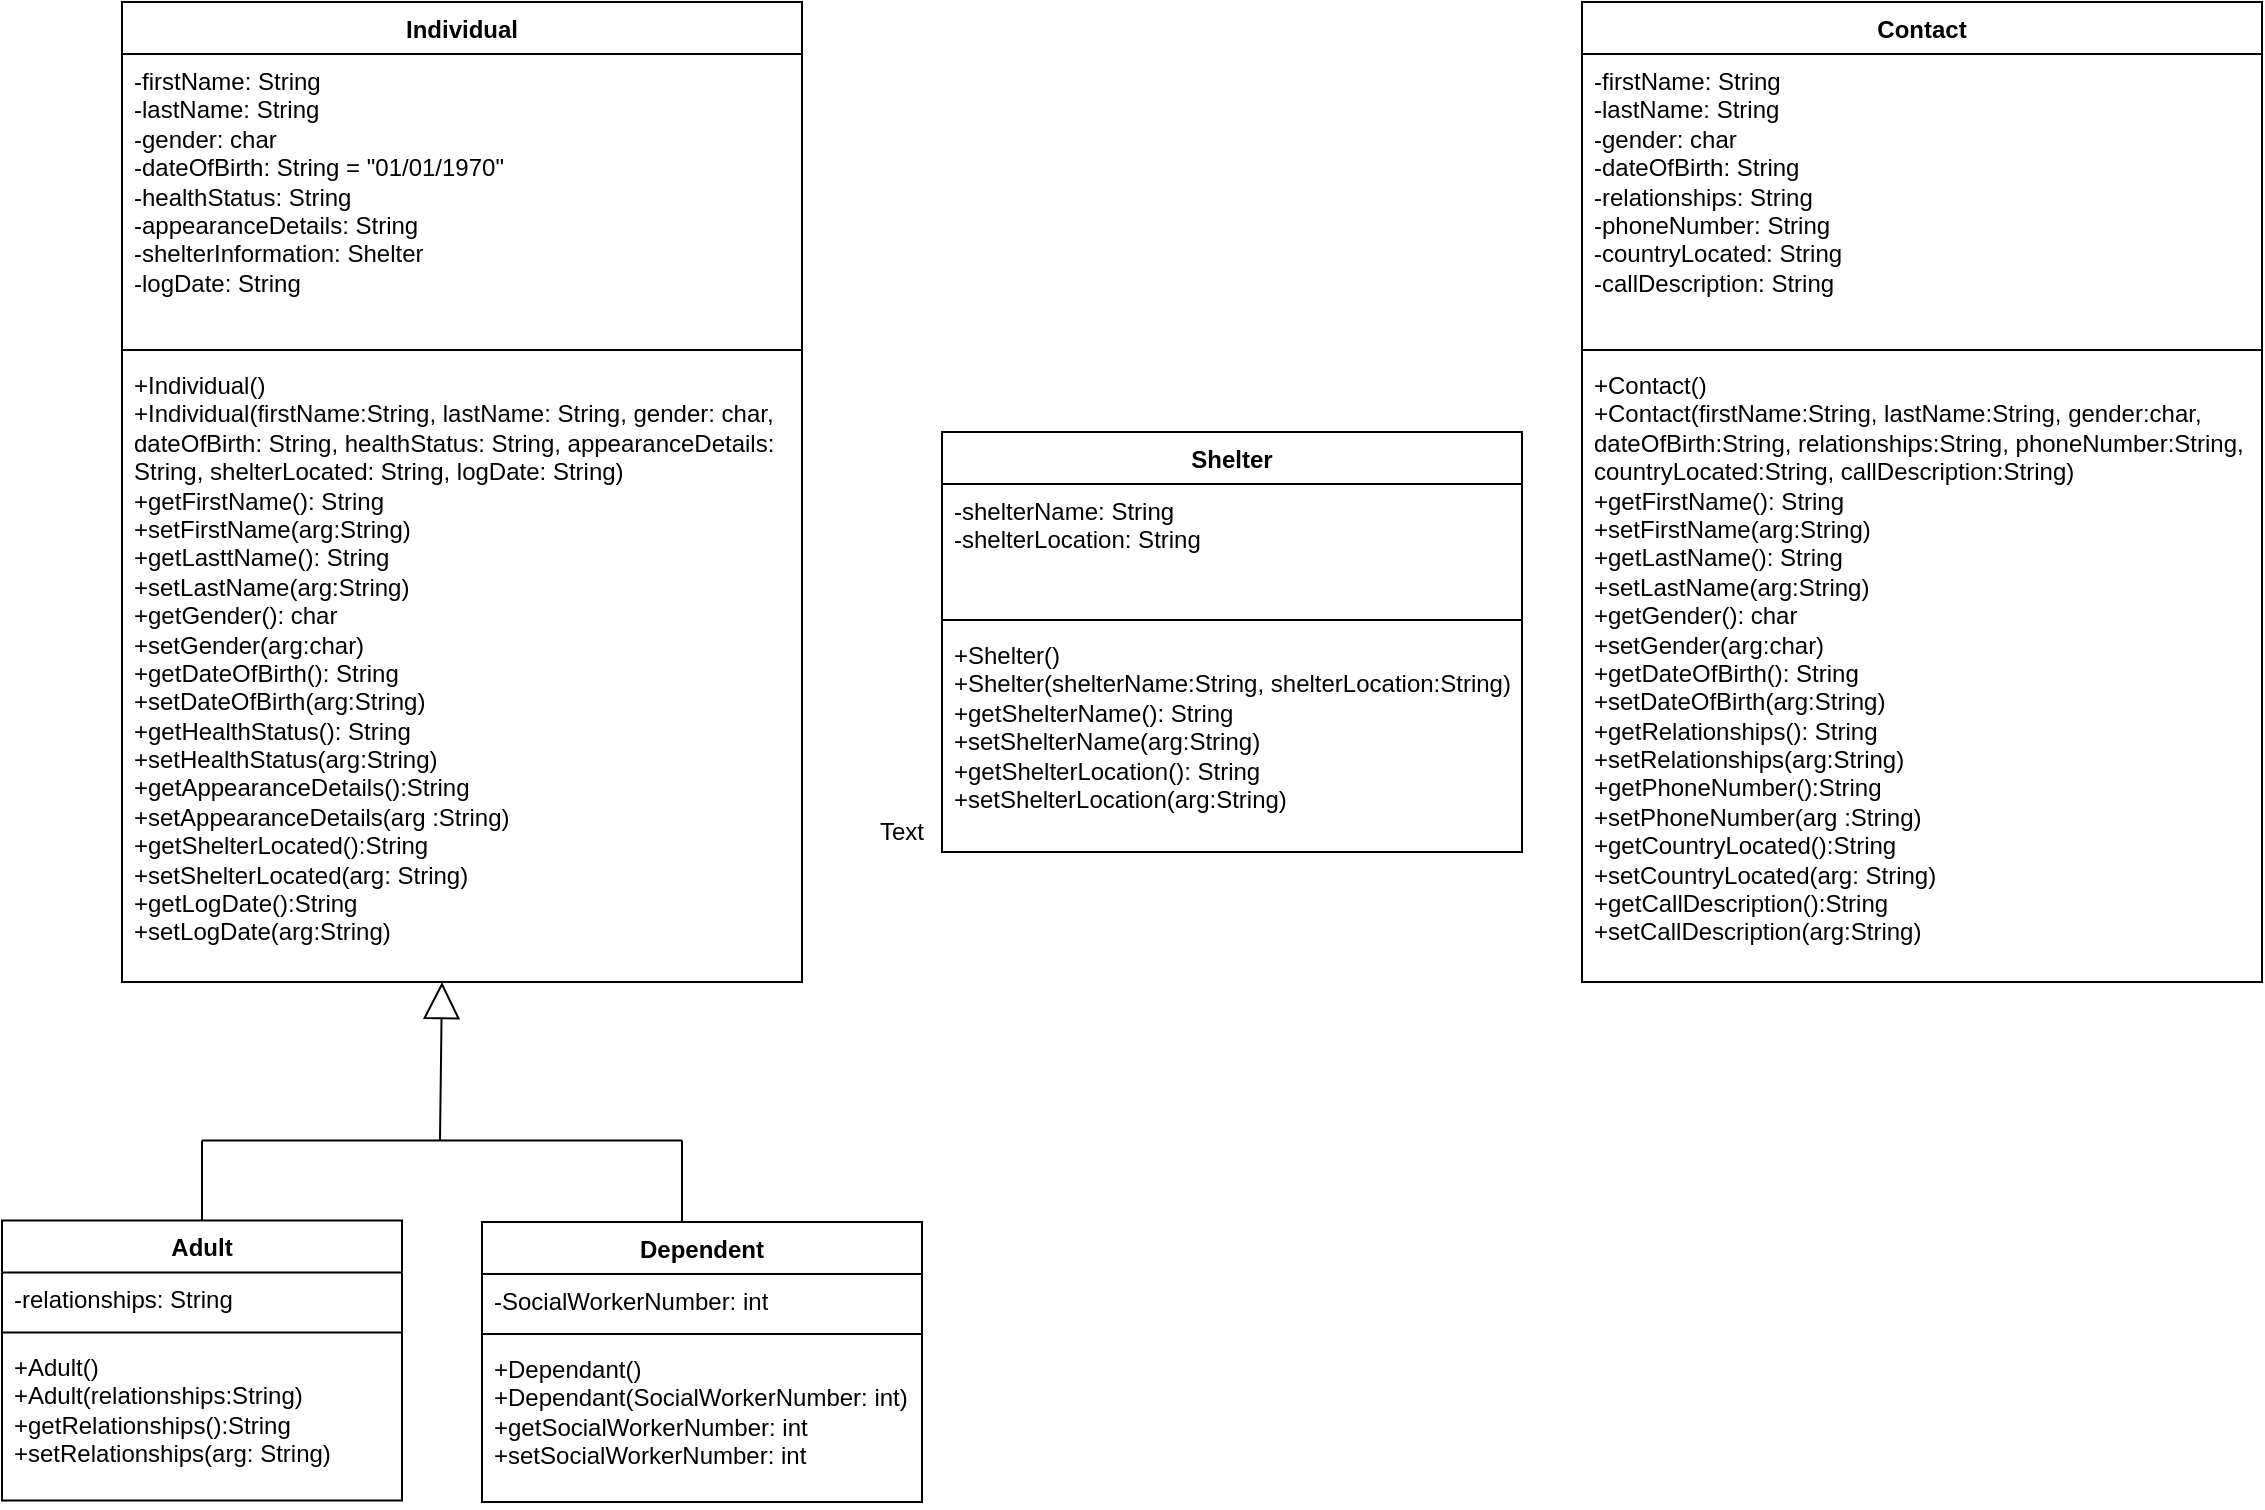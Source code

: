 <mxfile version="26.0.10">
  <diagram name="Page-1" id="2YBvvXClWsGukQMizWep">
    <mxGraphModel dx="984" dy="1759" grid="1" gridSize="10" guides="1" tooltips="1" connect="1" arrows="1" fold="1" page="1" pageScale="1" pageWidth="850" pageHeight="1100" math="0" shadow="0">
      <root>
        <mxCell id="0" />
        <mxCell id="1" parent="0" />
        <mxCell id="MXdK9neix7-4rawSYrGm-1" value="Individual" style="swimlane;fontStyle=1;align=center;verticalAlign=top;childLayout=stackLayout;horizontal=1;startSize=26;horizontalStack=0;resizeParent=1;resizeParentMax=0;resizeLast=0;collapsible=1;marginBottom=0;whiteSpace=wrap;html=1;" parent="1" vertex="1">
          <mxGeometry x="80" y="-220" width="340" height="490" as="geometry" />
        </mxCell>
        <mxCell id="MXdK9neix7-4rawSYrGm-2" value="-firstName: String&lt;div&gt;-lastName: String&lt;/div&gt;&lt;div&gt;-gender: char&lt;/div&gt;&lt;div&gt;-dateOfBirth: String = &quot;01/01/1970&quot;&lt;/div&gt;&lt;div&gt;-healthStatus: String&lt;/div&gt;&lt;div&gt;-appearanceDetails: String&lt;/div&gt;&lt;div&gt;-shelterInformation: Shelter&lt;/div&gt;&lt;div&gt;-logDate: String&lt;/div&gt;&lt;div&gt;&lt;br&gt;&lt;/div&gt;&lt;div&gt;&lt;br&gt;&lt;/div&gt;" style="text;strokeColor=none;fillColor=none;align=left;verticalAlign=top;spacingLeft=4;spacingRight=4;overflow=hidden;rotatable=0;points=[[0,0.5],[1,0.5]];portConstraint=eastwest;whiteSpace=wrap;html=1;" parent="MXdK9neix7-4rawSYrGm-1" vertex="1">
          <mxGeometry y="26" width="340" height="144" as="geometry" />
        </mxCell>
        <mxCell id="MXdK9neix7-4rawSYrGm-3" value="" style="line;strokeWidth=1;fillColor=none;align=left;verticalAlign=middle;spacingTop=-1;spacingLeft=3;spacingRight=3;rotatable=0;labelPosition=right;points=[];portConstraint=eastwest;strokeColor=inherit;" parent="MXdK9neix7-4rawSYrGm-1" vertex="1">
          <mxGeometry y="170" width="340" height="8" as="geometry" />
        </mxCell>
        <mxCell id="MXdK9neix7-4rawSYrGm-4" value="&lt;div&gt;+Individual()&lt;/div&gt;&lt;div&gt;+Individual(firstName:String, lastName: String, gender: char, dateOfBirth: String, healthStatus: String, appearanceDetails: String, shelterLocated: String, logDate: String)&lt;/div&gt;+getFirstName(): String&lt;div&gt;+setFirstName(arg:String)&lt;/div&gt;&lt;div&gt;+getLasttName(): String&lt;div&gt;+setLastName(arg:String)&lt;/div&gt;&lt;div&gt;+getGender(): char&lt;div&gt;+setGender(arg:char)&lt;/div&gt;&lt;div&gt;+getDateOfBirth(): String&lt;div&gt;+setDateOfBirth(arg:String)&lt;/div&gt;&lt;div&gt;+getHealthStatus(): String&lt;div&gt;+setHealthStatus(arg:String)&lt;/div&gt;&lt;div&gt;+getAppearanceDetails():String&lt;/div&gt;&lt;div&gt;+setAppearanceDetails(arg&amp;nbsp;&lt;span style=&quot;background-color: transparent; color: light-dark(rgb(0, 0, 0), rgb(255, 255, 255));&quot;&gt;:String&lt;/span&gt;&lt;span style=&quot;background-color: transparent; color: light-dark(rgb(0, 0, 0), rgb(255, 255, 255));&quot;&gt;)&lt;/span&gt;&lt;/div&gt;&lt;div&gt;+getShelterLocated():String&lt;/div&gt;&lt;div&gt;+setShelterLocated(arg: String)&lt;/div&gt;&lt;div&gt;+getLogDate():String&lt;/div&gt;&lt;div&gt;+setLogDate(arg:String)&lt;/div&gt;&lt;div&gt;&lt;br&gt;&lt;/div&gt;&lt;div&gt;&lt;br&gt;&lt;/div&gt;&lt;/div&gt;&lt;div&gt;&lt;br&gt;&lt;/div&gt;&lt;/div&gt;&lt;/div&gt;&lt;div&gt;&lt;br&gt;&lt;/div&gt;&lt;/div&gt;" style="text;strokeColor=none;fillColor=none;align=left;verticalAlign=top;spacingLeft=4;spacingRight=4;overflow=hidden;rotatable=0;points=[[0,0.5],[1,0.5]];portConstraint=eastwest;whiteSpace=wrap;html=1;" parent="MXdK9neix7-4rawSYrGm-1" vertex="1">
          <mxGeometry y="178" width="340" height="312" as="geometry" />
        </mxCell>
        <mxCell id="MXdK9neix7-4rawSYrGm-8" value="" style="endArrow=block;endSize=16;endFill=0;html=1;rounded=0;" parent="1" edge="1">
          <mxGeometry width="160" relative="1" as="geometry">
            <mxPoint x="239" y="349.23" as="sourcePoint" />
            <mxPoint x="240" y="270" as="targetPoint" />
          </mxGeometry>
        </mxCell>
        <mxCell id="MXdK9neix7-4rawSYrGm-12" value="Adult" style="swimlane;fontStyle=1;align=center;verticalAlign=top;childLayout=stackLayout;horizontal=1;startSize=26;horizontalStack=0;resizeParent=1;resizeParentMax=0;resizeLast=0;collapsible=1;marginBottom=0;whiteSpace=wrap;html=1;" parent="1" vertex="1">
          <mxGeometry x="20" y="389.23" width="200" height="140" as="geometry" />
        </mxCell>
        <mxCell id="MXdK9neix7-4rawSYrGm-13" value="-relationships: String" style="text;strokeColor=none;fillColor=none;align=left;verticalAlign=top;spacingLeft=4;spacingRight=4;overflow=hidden;rotatable=0;points=[[0,0.5],[1,0.5]];portConstraint=eastwest;whiteSpace=wrap;html=1;" parent="MXdK9neix7-4rawSYrGm-12" vertex="1">
          <mxGeometry y="26" width="200" height="26" as="geometry" />
        </mxCell>
        <mxCell id="MXdK9neix7-4rawSYrGm-14" value="" style="line;strokeWidth=1;fillColor=none;align=left;verticalAlign=middle;spacingTop=-1;spacingLeft=3;spacingRight=3;rotatable=0;labelPosition=right;points=[];portConstraint=eastwest;strokeColor=inherit;" parent="MXdK9neix7-4rawSYrGm-12" vertex="1">
          <mxGeometry y="52" width="200" height="8" as="geometry" />
        </mxCell>
        <mxCell id="MXdK9neix7-4rawSYrGm-15" value="+Adult()&lt;div&gt;+Adult(relationships:String&lt;span style=&quot;background-color: transparent; color: light-dark(rgb(0, 0, 0), rgb(255, 255, 255));&quot;&gt;)&lt;/span&gt;&lt;/div&gt;&lt;div&gt;&lt;div&gt;+getRelationships():String&lt;div&gt;+setRelationships(arg: String)&lt;/div&gt;&lt;/div&gt;&lt;/div&gt;" style="text;strokeColor=none;fillColor=none;align=left;verticalAlign=top;spacingLeft=4;spacingRight=4;overflow=hidden;rotatable=0;points=[[0,0.5],[1,0.5]];portConstraint=eastwest;whiteSpace=wrap;html=1;" parent="MXdK9neix7-4rawSYrGm-12" vertex="1">
          <mxGeometry y="60" width="200" height="80" as="geometry" />
        </mxCell>
        <mxCell id="MXdK9neix7-4rawSYrGm-16" value="" style="endArrow=none;html=1;rounded=0;" parent="1" edge="1">
          <mxGeometry width="50" height="50" relative="1" as="geometry">
            <mxPoint x="240" y="349.23" as="sourcePoint" />
            <mxPoint x="120" y="349.23" as="targetPoint" />
          </mxGeometry>
        </mxCell>
        <mxCell id="MXdK9neix7-4rawSYrGm-17" value="" style="endArrow=none;html=1;rounded=0;" parent="1" edge="1">
          <mxGeometry width="50" height="50" relative="1" as="geometry">
            <mxPoint x="360" y="349.23" as="sourcePoint" />
            <mxPoint x="240" y="349.23" as="targetPoint" />
          </mxGeometry>
        </mxCell>
        <mxCell id="MXdK9neix7-4rawSYrGm-18" value="" style="endArrow=none;html=1;rounded=0;exitX=0.5;exitY=0;exitDx=0;exitDy=0;" parent="1" source="MXdK9neix7-4rawSYrGm-12" edge="1">
          <mxGeometry width="50" height="50" relative="1" as="geometry">
            <mxPoint x="250" y="359.23" as="sourcePoint" />
            <mxPoint x="120" y="349.23" as="targetPoint" />
          </mxGeometry>
        </mxCell>
        <mxCell id="MXdK9neix7-4rawSYrGm-19" value="Dependent" style="swimlane;fontStyle=1;align=center;verticalAlign=top;childLayout=stackLayout;horizontal=1;startSize=26;horizontalStack=0;resizeParent=1;resizeParentMax=0;resizeLast=0;collapsible=1;marginBottom=0;whiteSpace=wrap;html=1;" parent="1" vertex="1">
          <mxGeometry x="260" y="390" width="220" height="140" as="geometry" />
        </mxCell>
        <mxCell id="MXdK9neix7-4rawSYrGm-20" value="-SocialWorkerNumber: int" style="text;strokeColor=none;fillColor=none;align=left;verticalAlign=top;spacingLeft=4;spacingRight=4;overflow=hidden;rotatable=0;points=[[0,0.5],[1,0.5]];portConstraint=eastwest;whiteSpace=wrap;html=1;" parent="MXdK9neix7-4rawSYrGm-19" vertex="1">
          <mxGeometry y="26" width="220" height="26" as="geometry" />
        </mxCell>
        <mxCell id="MXdK9neix7-4rawSYrGm-21" value="" style="line;strokeWidth=1;fillColor=none;align=left;verticalAlign=middle;spacingTop=-1;spacingLeft=3;spacingRight=3;rotatable=0;labelPosition=right;points=[];portConstraint=eastwest;strokeColor=inherit;" parent="MXdK9neix7-4rawSYrGm-19" vertex="1">
          <mxGeometry y="52" width="220" height="8" as="geometry" />
        </mxCell>
        <mxCell id="MXdK9neix7-4rawSYrGm-22" value="&lt;div&gt;+Dependant()&lt;/div&gt;&lt;div&gt;+Dependant(SocialWorkerNumber: int)&lt;/div&gt;+getSocialWorkerNumber: int&lt;div&gt;+setSocialWorkerNumber: int&lt;/div&gt;" style="text;strokeColor=none;fillColor=none;align=left;verticalAlign=top;spacingLeft=4;spacingRight=4;overflow=hidden;rotatable=0;points=[[0,0.5],[1,0.5]];portConstraint=eastwest;whiteSpace=wrap;html=1;" parent="MXdK9neix7-4rawSYrGm-19" vertex="1">
          <mxGeometry y="60" width="220" height="80" as="geometry" />
        </mxCell>
        <mxCell id="MXdK9neix7-4rawSYrGm-23" value="" style="endArrow=none;html=1;rounded=0;" parent="1" edge="1">
          <mxGeometry width="50" height="50" relative="1" as="geometry">
            <mxPoint x="360" y="390" as="sourcePoint" />
            <mxPoint x="360" y="349.23" as="targetPoint" />
          </mxGeometry>
        </mxCell>
        <mxCell id="MXdK9neix7-4rawSYrGm-29" value="Shelter" style="swimlane;fontStyle=1;align=center;verticalAlign=top;childLayout=stackLayout;horizontal=1;startSize=26;horizontalStack=0;resizeParent=1;resizeParentMax=0;resizeLast=0;collapsible=1;marginBottom=0;whiteSpace=wrap;html=1;" parent="1" vertex="1">
          <mxGeometry x="490" y="-5" width="290" height="210" as="geometry" />
        </mxCell>
        <mxCell id="MXdK9neix7-4rawSYrGm-30" value="-shelterName: String&lt;div&gt;-shelterLocation&lt;span style=&quot;background-color: transparent; color: light-dark(rgb(0, 0, 0), rgb(255, 255, 255));&quot;&gt;: String&lt;/span&gt;&lt;/div&gt;" style="text;strokeColor=none;fillColor=none;align=left;verticalAlign=top;spacingLeft=4;spacingRight=4;overflow=hidden;rotatable=0;points=[[0,0.5],[1,0.5]];portConstraint=eastwest;whiteSpace=wrap;html=1;" parent="MXdK9neix7-4rawSYrGm-29" vertex="1">
          <mxGeometry y="26" width="290" height="64" as="geometry" />
        </mxCell>
        <mxCell id="MXdK9neix7-4rawSYrGm-31" value="" style="line;strokeWidth=1;fillColor=none;align=left;verticalAlign=middle;spacingTop=-1;spacingLeft=3;spacingRight=3;rotatable=0;labelPosition=right;points=[];portConstraint=eastwest;strokeColor=inherit;" parent="MXdK9neix7-4rawSYrGm-29" vertex="1">
          <mxGeometry y="90" width="290" height="8" as="geometry" />
        </mxCell>
        <mxCell id="MXdK9neix7-4rawSYrGm-32" value="&lt;div&gt;+Shelter()&lt;/div&gt;&lt;div&gt;+Shelter(shelterName:String, shelterLocation:String)&lt;/div&gt;+getShelterName(): String&lt;div&gt;+setShelterName(arg:String)&lt;/div&gt;&lt;div&gt;+getShelterLocation(): String&lt;/div&gt;&lt;div&gt;&lt;div&gt;+setShelterLocation(arg:String)&lt;/div&gt;&lt;/div&gt;&lt;div&gt;&lt;br&gt;&lt;/div&gt;" style="text;strokeColor=none;fillColor=none;align=left;verticalAlign=top;spacingLeft=4;spacingRight=4;overflow=hidden;rotatable=0;points=[[0,0.5],[1,0.5]];portConstraint=eastwest;whiteSpace=wrap;html=1;" parent="MXdK9neix7-4rawSYrGm-29" vertex="1">
          <mxGeometry y="98" width="290" height="112" as="geometry" />
        </mxCell>
        <mxCell id="IfNV_ke3AKvP0KTFISGy-6" value="Contact" style="swimlane;fontStyle=1;align=center;verticalAlign=top;childLayout=stackLayout;horizontal=1;startSize=26;horizontalStack=0;resizeParent=1;resizeParentMax=0;resizeLast=0;collapsible=1;marginBottom=0;whiteSpace=wrap;html=1;" parent="1" vertex="1">
          <mxGeometry x="810" y="-220" width="340" height="490" as="geometry" />
        </mxCell>
        <mxCell id="IfNV_ke3AKvP0KTFISGy-7" value="&lt;div&gt;-firstName: String&lt;div&gt;-lastName: String&lt;/div&gt;&lt;div&gt;-gender: char&lt;/div&gt;&lt;div&gt;-dateOfBirth: String&lt;/div&gt;&lt;div&gt;-relationships: String&lt;/div&gt;&lt;div&gt;-phoneNumber: String&lt;/div&gt;&lt;div&gt;-countryLocated: String&lt;/div&gt;&lt;div&gt;-callDescription: String&lt;/div&gt;&lt;/div&gt;" style="text;strokeColor=none;fillColor=none;align=left;verticalAlign=top;spacingLeft=4;spacingRight=4;overflow=hidden;rotatable=0;points=[[0,0.5],[1,0.5]];portConstraint=eastwest;whiteSpace=wrap;html=1;" parent="IfNV_ke3AKvP0KTFISGy-6" vertex="1">
          <mxGeometry y="26" width="340" height="144" as="geometry" />
        </mxCell>
        <mxCell id="IfNV_ke3AKvP0KTFISGy-8" value="" style="line;strokeWidth=1;fillColor=none;align=left;verticalAlign=middle;spacingTop=-1;spacingLeft=3;spacingRight=3;rotatable=0;labelPosition=right;points=[];portConstraint=eastwest;strokeColor=inherit;" parent="IfNV_ke3AKvP0KTFISGy-6" vertex="1">
          <mxGeometry y="170" width="340" height="8" as="geometry" />
        </mxCell>
        <mxCell id="IfNV_ke3AKvP0KTFISGy-9" value="&lt;div&gt;+Contact()&lt;/div&gt;&lt;div&gt;+Contact(firstName:String, lastName:String, gender:char, dateOfBirth:String, relationships:String, phoneNumber:String, countryLocated:String, callDescription:String)&lt;/div&gt;+getFirstName(): String&lt;div&gt;+setFirstName(arg:String)&lt;/div&gt;&lt;div&gt;+getLastName(): String&lt;div&gt;+setLastName(arg:String)&lt;/div&gt;&lt;div&gt;+getGender(): char&lt;div&gt;+setGender(arg:char)&lt;/div&gt;&lt;div&gt;+getDateOfBirth(): String&lt;div&gt;+setDateOfBirth(arg:String)&lt;/div&gt;&lt;div&gt;+getRelationships(): String&lt;div&gt;+setRelationships(arg:String)&lt;/div&gt;&lt;div&gt;+getPhoneNumber():String&lt;/div&gt;&lt;div&gt;+setPhoneNumber(arg&amp;nbsp;&lt;span style=&quot;background-color: transparent; color: light-dark(rgb(0, 0, 0), rgb(255, 255, 255));&quot;&gt;:String&lt;/span&gt;&lt;span style=&quot;background-color: transparent; color: light-dark(rgb(0, 0, 0), rgb(255, 255, 255));&quot;&gt;)&lt;/span&gt;&lt;/div&gt;&lt;div&gt;+getCountryLocated():String&lt;/div&gt;&lt;div&gt;+setCountryLocated(arg: String)&lt;/div&gt;&lt;div&gt;+getCallDescription():String&lt;/div&gt;&lt;div&gt;+setCallDescription(arg:String)&lt;/div&gt;&lt;/div&gt;&lt;/div&gt;&lt;/div&gt;&lt;/div&gt;" style="text;strokeColor=none;fillColor=none;align=left;verticalAlign=top;spacingLeft=4;spacingRight=4;overflow=hidden;rotatable=0;points=[[0,0.5],[1,0.5]];portConstraint=eastwest;whiteSpace=wrap;html=1;" parent="IfNV_ke3AKvP0KTFISGy-6" vertex="1">
          <mxGeometry y="178" width="340" height="312" as="geometry" />
        </mxCell>
        <mxCell id="7RLUNJlyauil0vPHZxuw-5" value="Text" style="text;html=1;align=center;verticalAlign=middle;whiteSpace=wrap;rounded=0;" vertex="1" parent="1">
          <mxGeometry x="440" y="180" width="60" height="30" as="geometry" />
        </mxCell>
      </root>
    </mxGraphModel>
  </diagram>
</mxfile>
